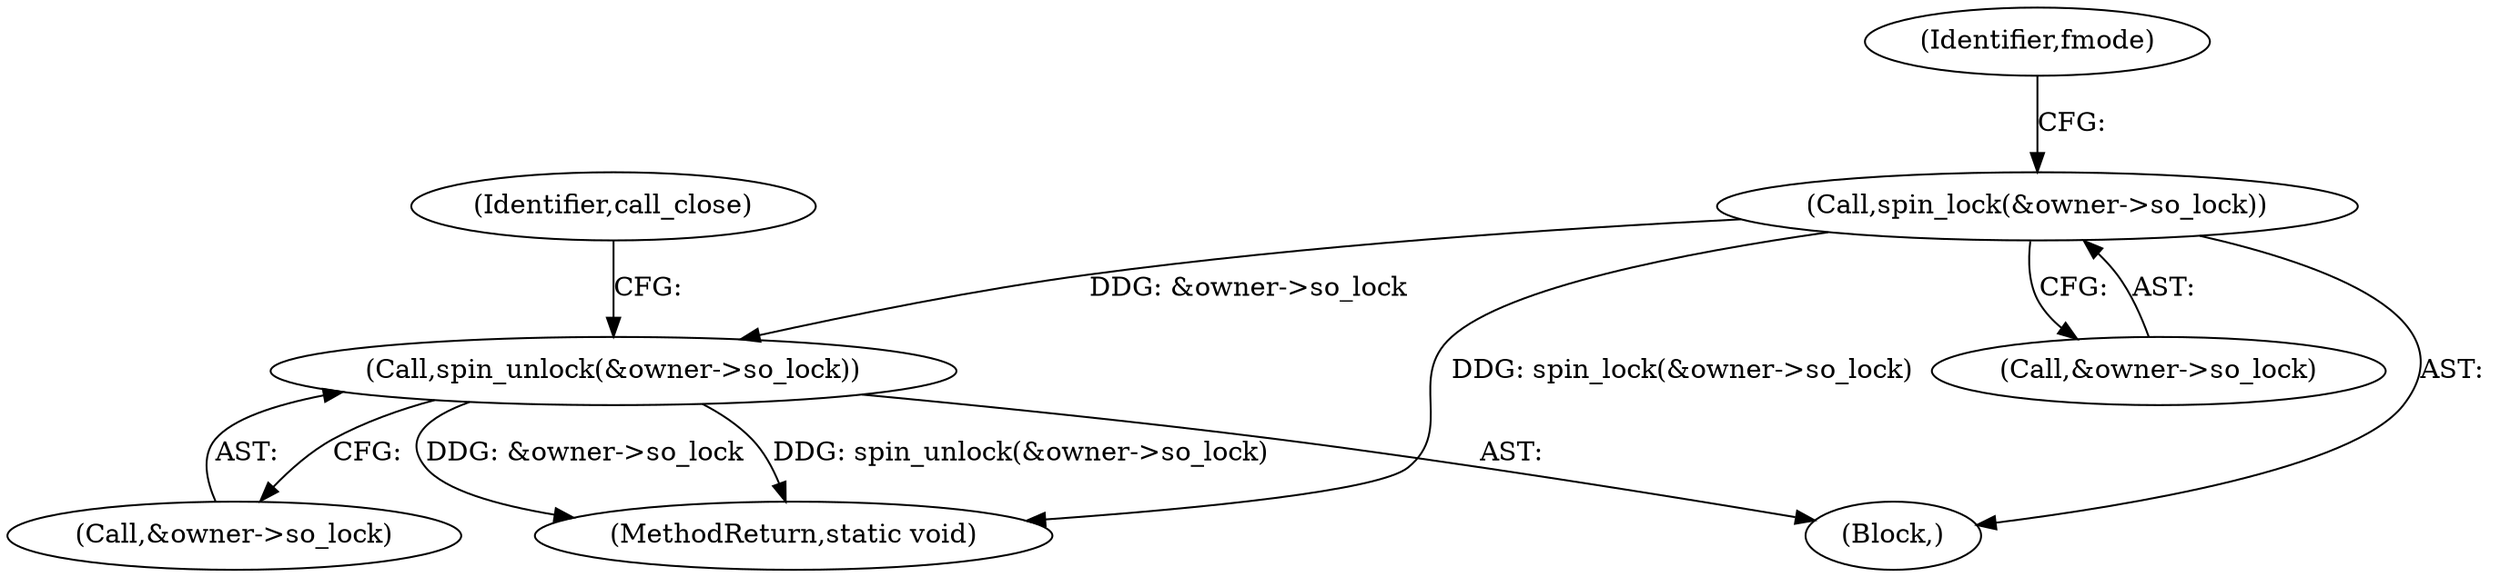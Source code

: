 digraph "0_linux_dc0b027dfadfcb8a5504f7d8052754bf8d501ab9_26@pointer" {
"1000229" [label="(Call,spin_unlock(&owner->so_lock))"];
"1000123" [label="(Call,spin_lock(&owner->so_lock))"];
"1000229" [label="(Call,spin_unlock(&owner->so_lock))"];
"1000247" [label="(MethodReturn,static void)"];
"1000236" [label="(Identifier,call_close)"];
"1000230" [label="(Call,&owner->so_lock)"];
"1000130" [label="(Identifier,fmode)"];
"1000123" [label="(Call,spin_lock(&owner->so_lock))"];
"1000106" [label="(Block,)"];
"1000124" [label="(Call,&owner->so_lock)"];
"1000229" -> "1000106"  [label="AST: "];
"1000229" -> "1000230"  [label="CFG: "];
"1000230" -> "1000229"  [label="AST: "];
"1000236" -> "1000229"  [label="CFG: "];
"1000229" -> "1000247"  [label="DDG: spin_unlock(&owner->so_lock)"];
"1000229" -> "1000247"  [label="DDG: &owner->so_lock"];
"1000123" -> "1000229"  [label="DDG: &owner->so_lock"];
"1000123" -> "1000106"  [label="AST: "];
"1000123" -> "1000124"  [label="CFG: "];
"1000124" -> "1000123"  [label="AST: "];
"1000130" -> "1000123"  [label="CFG: "];
"1000123" -> "1000247"  [label="DDG: spin_lock(&owner->so_lock)"];
}
